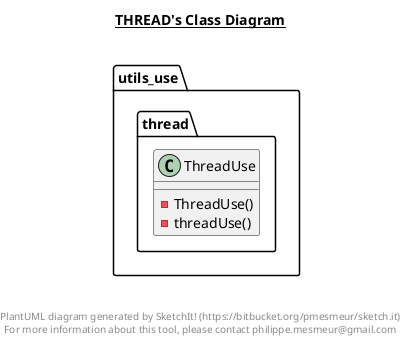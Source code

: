 @startuml

title __THREAD's Class Diagram__\n

  namespace utils_use.thread {
    class utils_use.thread.ThreadUse {
        - ThreadUse()
        - threadUse()
    }
  }
  



right footer


PlantUML diagram generated by SketchIt! (https://bitbucket.org/pmesmeur/sketch.it)
For more information about this tool, please contact philippe.mesmeur@gmail.com
endfooter

@enduml
